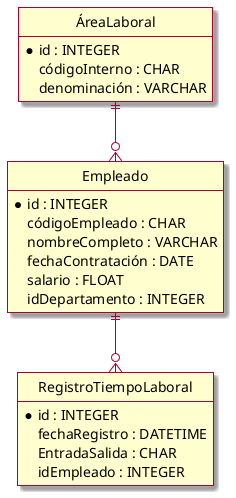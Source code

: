 @startuml h1
	hide circle
	skin rose
	hide empty members
	entity ÁreaLaboral {
		*id : INTEGER
		códigoInterno : CHAR
		denominación : VARCHAR
	}
	entity Empleado {
		*id : INTEGER
		códigoEmpleado : CHAR
		nombreCompleto : VARCHAR
		fechaContratación : DATE
		salario : FLOAT
		idDepartamento : INTEGER
	}
	entity RegistroTiempoLaboral {
		*id : INTEGER
		fechaRegistro : DATETIME
		EntradaSalida : CHAR
		idEmpleado : INTEGER
	}
	ÁreaLaboral ||--o{ Empleado
	Empleado ||--o{ RegistroTiempoLaboral
@enduml